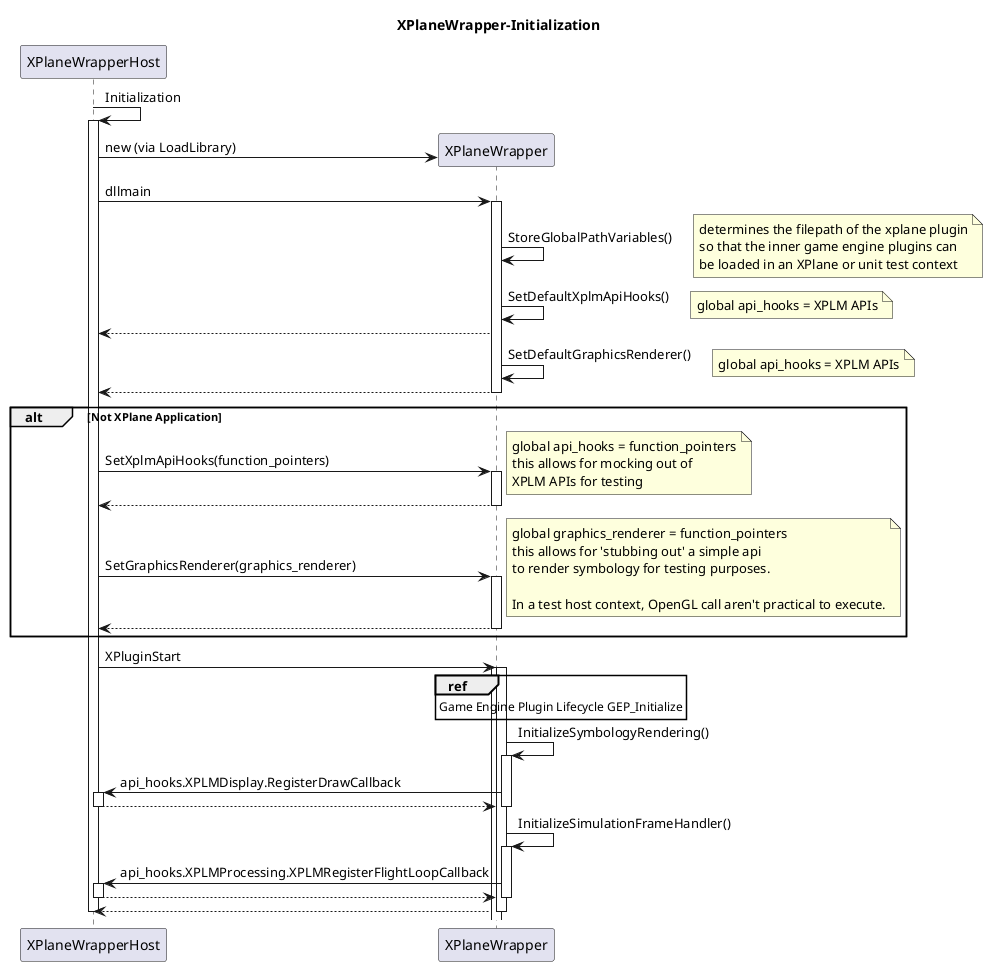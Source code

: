 @startuml

title "XPlaneWrapper-Initialization"

participant "XPlaneWrapperHost" as XPWH

XPWH -> XPWH: Initialization
activate XPWH

create participant "XPlaneWrapper" as XPW
XPWH -> XPW: new (via LoadLibrary)
XPWH -> XPW: dllmain
activate XPW
XPW -> XPW: StoreGlobalPathVariables()
note right
determines the filepath of the xplane plugin
so that the inner game engine plugins can
be loaded in an XPlane or unit test context
end note
XPW -> XPW: SetDefaultXplmApiHooks()
note right
global api_hooks = XPLM APIs
end note
XPW --> XPWH

XPW -> XPW: SetDefaultGraphicsRenderer()
note right
global api_hooks = XPLM APIs
end note
XPW --> XPWH

deactivate XPW

alt Not XPlane Application
XPWH -> XPW: SetXplmApiHooks(function_pointers)
note right
global api_hooks = function_pointers
this allows for mocking out of 
XPLM APIs for testing
end note
activate XPW
XPW --> XPWH
deactivate XPW

XPWH -> XPW: SetGraphicsRenderer(graphics_renderer)
note right
global graphics_renderer = function_pointers
this allows for 'stubbing out' a simple api
to render symbology for testing purposes.

In a test host context, OpenGL call aren't practical to execute.
end note
activate XPW
XPW --> XPWH
deactivate XPW
end

XPWH -> XPW: XPluginStart
activate XPW
ref over XPW
Game Engine Plugin Lifecycle GEP_Initialize
end ref

activate XPW
XPW -> XPW: InitializeSymbologyRendering()
activate XPW
XPW -> XPWH: api_hooks.XPLMDisplay.RegisterDrawCallback
activate XPWH
XPWH --> XPW
deactivate XPWH
deactivate XPW

XPW -> XPW: InitializeSimulationFrameHandler()
activate XPW
XPW -> XPWH: api_hooks.XPLMProcessing.XPLMRegisterFlightLoopCallback
activate XPWH
XPWH --> XPW
deactivate XPWH
deactivate XPW

XPW --> XPWH
deactivate XPW



deactivate XPWH


@enduml